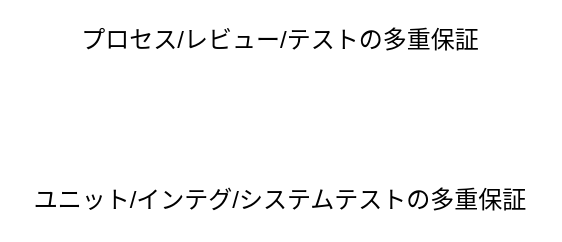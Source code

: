 <mxfile version="22.1.11" type="github">
  <diagram name="ページ1" id="6Al5ES2CbL79BTHHyfsO">
    <mxGraphModel dx="954" dy="622" grid="1" gridSize="10" guides="1" tooltips="1" connect="1" arrows="1" fold="1" page="1" pageScale="1" pageWidth="827" pageHeight="1169" math="0" shadow="0">
      <root>
        <mxCell id="0" />
        <mxCell id="1" parent="0" />
        <mxCell id="2bkF_MWmPpqvbhCB25xf-2" value="プロセス/レビュー/テストの多重保証" style="text;html=1;strokeColor=none;fillColor=none;align=center;verticalAlign=middle;whiteSpace=wrap;rounded=0;" vertex="1" parent="1">
          <mxGeometry x="360" y="120" width="280" height="40" as="geometry" />
        </mxCell>
        <mxCell id="2bkF_MWmPpqvbhCB25xf-3" value="ユニット/インテグ/システムテストの多重保証" style="text;html=1;strokeColor=none;fillColor=none;align=center;verticalAlign=middle;whiteSpace=wrap;rounded=0;" vertex="1" parent="1">
          <mxGeometry x="360" y="200" width="280" height="40" as="geometry" />
        </mxCell>
      </root>
    </mxGraphModel>
  </diagram>
</mxfile>
